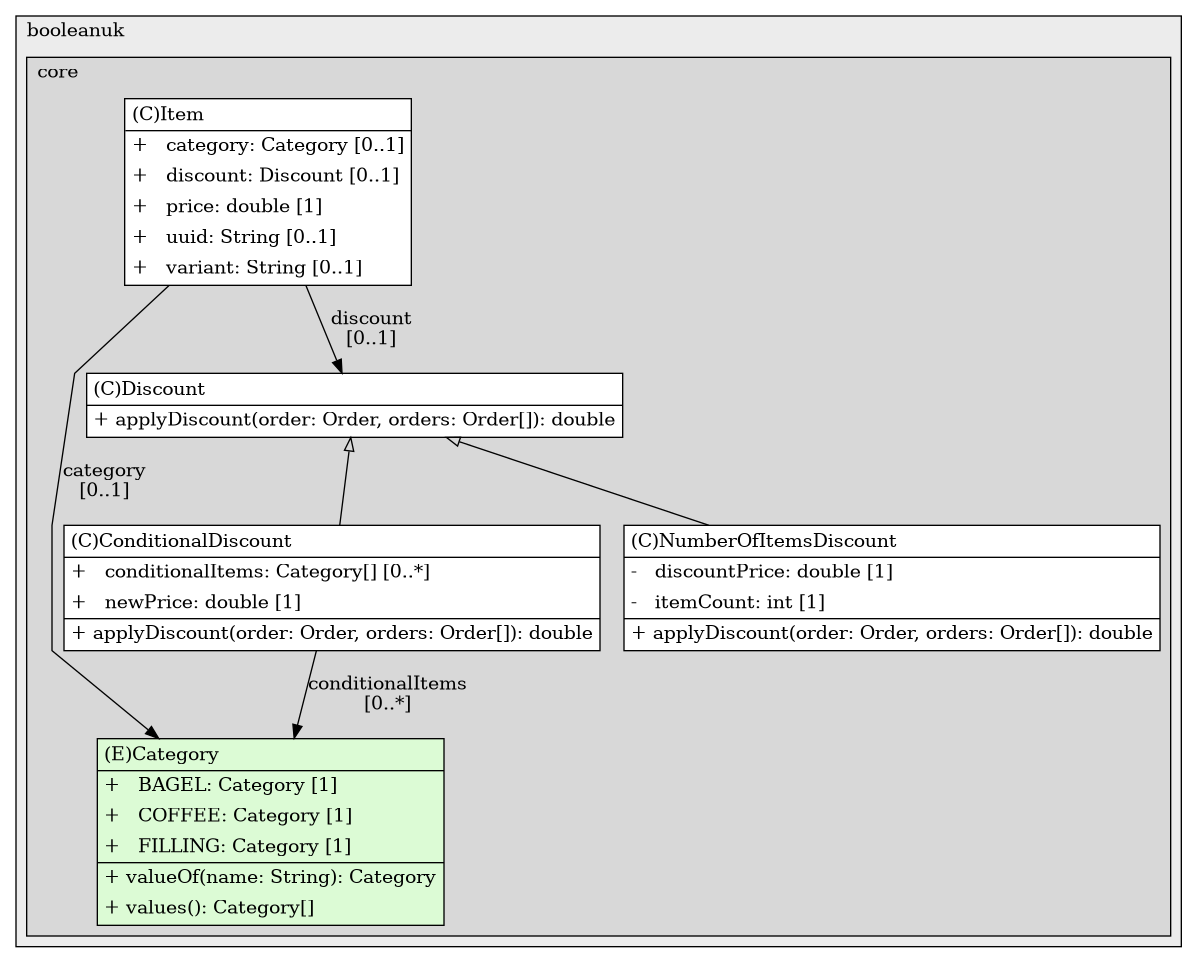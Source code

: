 @startuml

/' diagram meta data start
config=StructureConfiguration;
{
  "projectClassification": {
    "searchMode": "OpenProject", // OpenProject, AllProjects
    "includedProjects": "",
    "pathEndKeywords": "*.impl",
    "isClientPath": "",
    "isClientName": "",
    "isTestPath": "",
    "isTestName": "",
    "isMappingPath": "",
    "isMappingName": "",
    "isDataAccessPath": "",
    "isDataAccessName": "",
    "isDataStructurePath": "",
    "isDataStructureName": "",
    "isInterfaceStructuresPath": "",
    "isInterfaceStructuresName": "",
    "isEntryPointPath": "",
    "isEntryPointName": "",
    "treatFinalFieldsAsMandatory": false
  },
  "graphRestriction": {
    "classPackageExcludeFilter": "",
    "classPackageIncludeFilter": "",
    "classNameExcludeFilter": "",
    "classNameIncludeFilter": "",
    "methodNameExcludeFilter": "",
    "methodNameIncludeFilter": "",
    "removeByInheritance": "", // inheritance/annotation based filtering is done in a second step
    "removeByAnnotation": "",
    "removeByClassPackage": "", // cleanup the graph after inheritance/annotation based filtering is done
    "removeByClassName": "",
    "cutMappings": false,
    "cutEnum": true,
    "cutTests": true,
    "cutClient": true,
    "cutDataAccess": false,
    "cutInterfaceStructures": false,
    "cutDataStructures": false,
    "cutGetterAndSetter": true,
    "cutConstructors": true
  },
  "graphTraversal": {
    "forwardDepth": 6,
    "backwardDepth": 6,
    "classPackageExcludeFilter": "",
    "classPackageIncludeFilter": "",
    "classNameExcludeFilter": "",
    "classNameIncludeFilter": "",
    "methodNameExcludeFilter": "",
    "methodNameIncludeFilter": "",
    "hideMappings": false,
    "hideDataStructures": false,
    "hidePrivateMethods": true,
    "hideInterfaceCalls": true, // indirection: implementation -> interface (is hidden) -> implementation
    "onlyShowApplicationEntryPoints": false, // root node is included
    "useMethodCallsForStructureDiagram": "ForwardOnly" // ForwardOnly, BothDirections, No
  },
  "details": {
    "aggregation": "GroupByClass", // ByClass, GroupByClass, None
    "showClassGenericTypes": true,
    "showMethods": true,
    "showMethodParameterNames": true,
    "showMethodParameterTypes": true,
    "showMethodReturnType": true,
    "showPackageLevels": 2,
    "showDetailedClassStructure": true
  },
  "rootClass": "com.booleanuk.core.Category",
  "extensionCallbackMethod": "" // qualified.class.name#methodName - signature: public static String method(String)
}
diagram meta data end '/



digraph g {
    rankdir="TB"
    splines=polyline
    

'nodes 
subgraph cluster_2058424510 { 
   	label=booleanuk
	labeljust=l
	fillcolor="#ececec"
	style=filled
   
   subgraph cluster_543727311 { 
   	label=core
	labeljust=l
	fillcolor="#d8d8d8"
	style=filled
   
   Category1325589212[
	label=<<TABLE BORDER="1" CELLBORDER="0" CELLPADDING="4" CELLSPACING="0">
<TR><TD ALIGN="LEFT" >(E)Category</TD></TR>
<HR/>
<TR><TD ALIGN="LEFT" >+   BAGEL: Category [1]</TD></TR>
<TR><TD ALIGN="LEFT" >+   COFFEE: Category [1]</TD></TR>
<TR><TD ALIGN="LEFT" >+   FILLING: Category [1]</TD></TR>
<HR/>
<TR><TD ALIGN="LEFT" >+ valueOf(name: String): Category</TD></TR>
<TR><TD ALIGN="LEFT" >+ values(): Category[]</TD></TR>
</TABLE>>
	style=filled
	margin=0
	shape=plaintext
	fillcolor="#DCFBD5"
];

ConditionalDiscount1325589212[
	label=<<TABLE BORDER="1" CELLBORDER="0" CELLPADDING="4" CELLSPACING="0">
<TR><TD ALIGN="LEFT" >(C)ConditionalDiscount</TD></TR>
<HR/>
<TR><TD ALIGN="LEFT" >+   conditionalItems: Category[] [0..*]</TD></TR>
<TR><TD ALIGN="LEFT" >+   newPrice: double [1]</TD></TR>
<HR/>
<TR><TD ALIGN="LEFT" >+ applyDiscount(order: Order, orders: Order[]): double</TD></TR>
</TABLE>>
	style=filled
	margin=0
	shape=plaintext
	fillcolor="#FFFFFF"
];

Discount1325589212[
	label=<<TABLE BORDER="1" CELLBORDER="0" CELLPADDING="4" CELLSPACING="0">
<TR><TD ALIGN="LEFT" >(C)Discount</TD></TR>
<HR/>
<TR><TD ALIGN="LEFT" >+ applyDiscount(order: Order, orders: Order[]): double</TD></TR>
</TABLE>>
	style=filled
	margin=0
	shape=plaintext
	fillcolor="#FFFFFF"
];

Item1325589212[
	label=<<TABLE BORDER="1" CELLBORDER="0" CELLPADDING="4" CELLSPACING="0">
<TR><TD ALIGN="LEFT" >(C)Item</TD></TR>
<HR/>
<TR><TD ALIGN="LEFT" >+   category: Category [0..1]</TD></TR>
<TR><TD ALIGN="LEFT" >+   discount: Discount [0..1]</TD></TR>
<TR><TD ALIGN="LEFT" >+   price: double [1]</TD></TR>
<TR><TD ALIGN="LEFT" >+   uuid: String [0..1]</TD></TR>
<TR><TD ALIGN="LEFT" >+   variant: String [0..1]</TD></TR>
</TABLE>>
	style=filled
	margin=0
	shape=plaintext
	fillcolor="#FFFFFF"
];

NumberOfItemsDiscount1325589212[
	label=<<TABLE BORDER="1" CELLBORDER="0" CELLPADDING="4" CELLSPACING="0">
<TR><TD ALIGN="LEFT" >(C)NumberOfItemsDiscount</TD></TR>
<HR/>
<TR><TD ALIGN="LEFT" >-   discountPrice: double [1]</TD></TR>
<TR><TD ALIGN="LEFT" >-   itemCount: int [1]</TD></TR>
<HR/>
<TR><TD ALIGN="LEFT" >+ applyDiscount(order: Order, orders: Order[]): double</TD></TR>
</TABLE>>
	style=filled
	margin=0
	shape=plaintext
	fillcolor="#FFFFFF"
];
} 
} 

'edges    
ConditionalDiscount1325589212 -> Category1325589212[label="conditionalItems
[0..*]"];
Discount1325589212 -> ConditionalDiscount1325589212[arrowhead=none, arrowtail=empty, dir=both];
Discount1325589212 -> NumberOfItemsDiscount1325589212[arrowhead=none, arrowtail=empty, dir=both];
Item1325589212 -> Category1325589212[label="category
[0..1]"];
Item1325589212 -> Discount1325589212[label="discount
[0..1]"];
    
}
@enduml